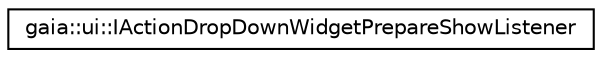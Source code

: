 digraph G
{
  edge [fontname="Helvetica",fontsize="10",labelfontname="Helvetica",labelfontsize="10"];
  node [fontname="Helvetica",fontsize="10",shape=record];
  rankdir=LR;
  Node1 [label="gaia::ui::IActionDropDownWidgetPrepareShowListener",height=0.2,width=0.4,color="black", fillcolor="white", style="filled",URL="$d0/dbf/classgaia_1_1ui_1_1_i_action_drop_down_widget_prepare_show_listener.html",tooltip="A callback that let users do something before the popup window show."];
}
